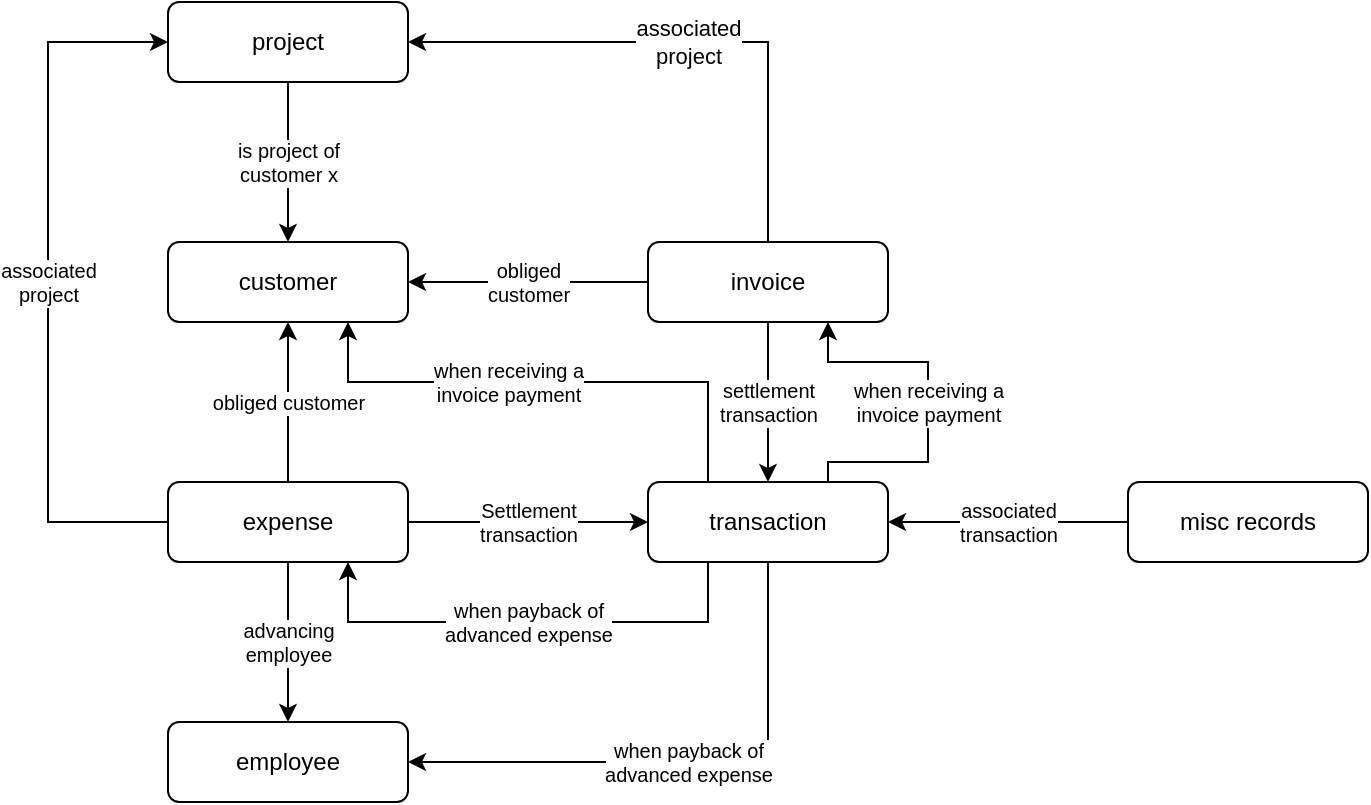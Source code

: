 <mxfile version="13.4.5" type="device"><diagram id="fVhIbHczonPNfSAtuW1T" name="Page-1"><mxGraphModel dx="552" dy="238" grid="1" gridSize="10" guides="1" tooltips="1" connect="1" arrows="1" fold="1" page="1" pageScale="1" pageWidth="1169" pageHeight="827" math="0" shadow="0"><root><mxCell id="0"/><mxCell id="1" parent="0"/><mxCell id="J_HfMwtdj5-wR_h43fPX-2" value="customer" style="rounded=1;whiteSpace=wrap;html=1;fillColor=none;glass=0;sketch=0;fontSize=12;arcSize=14;" parent="1" vertex="1"><mxGeometry x="440" y="200" width="120" height="40" as="geometry"/></mxCell><mxCell id="J_HfMwtdj5-wR_h43fPX-17" value="&lt;div&gt;is project of&lt;/div&gt;&lt;div&gt;customer x&lt;/div&gt;" style="edgeStyle=orthogonalEdgeStyle;rounded=0;orthogonalLoop=1;jettySize=auto;html=1;entryX=0.5;entryY=0;entryDx=0;entryDy=0;endArrow=classic;endFill=1;fontSize=10;" parent="1" source="J_HfMwtdj5-wR_h43fPX-16" target="J_HfMwtdj5-wR_h43fPX-2" edge="1"><mxGeometry relative="1" as="geometry"><Array as="points"><mxPoint x="500" y="150"/><mxPoint x="500" y="150"/></Array></mxGeometry></mxCell><mxCell id="J_HfMwtdj5-wR_h43fPX-16" value="project" style="rounded=1;whiteSpace=wrap;html=1;fillColor=none;glass=0;sketch=0;fontSize=12;arcSize=14;" parent="1" vertex="1"><mxGeometry x="440" y="80" width="120" height="40" as="geometry"/></mxCell><mxCell id="J_HfMwtdj5-wR_h43fPX-19" value="obliged customer" style="edgeStyle=orthogonalEdgeStyle;rounded=0;orthogonalLoop=1;jettySize=auto;html=1;exitX=0.5;exitY=0;exitDx=0;exitDy=0;entryX=0.5;entryY=1;entryDx=0;entryDy=0;endArrow=classic;endFill=1;fontSize=10;" parent="1" source="J_HfMwtdj5-wR_h43fPX-18" target="J_HfMwtdj5-wR_h43fPX-2" edge="1"><mxGeometry relative="1" as="geometry"/></mxCell><mxCell id="J_HfMwtdj5-wR_h43fPX-20" value="&lt;div&gt;associated&lt;/div&gt;&lt;div&gt;project&lt;br&gt;&lt;/div&gt;" style="edgeStyle=orthogonalEdgeStyle;rounded=0;orthogonalLoop=1;jettySize=auto;html=1;exitX=0;exitY=0.5;exitDx=0;exitDy=0;entryX=0;entryY=0.5;entryDx=0;entryDy=0;endArrow=classic;endFill=1;fontSize=10;" parent="1" source="J_HfMwtdj5-wR_h43fPX-18" target="J_HfMwtdj5-wR_h43fPX-16" edge="1"><mxGeometry relative="1" as="geometry"><Array as="points"><mxPoint x="380" y="340"/><mxPoint x="380" y="100"/></Array></mxGeometry></mxCell><mxCell id="J_HfMwtdj5-wR_h43fPX-22" value="&lt;div&gt;Settlement&lt;/div&gt;&lt;div&gt;transaction&lt;br&gt;&lt;/div&gt;" style="edgeStyle=orthogonalEdgeStyle;rounded=0;orthogonalLoop=1;jettySize=auto;html=1;exitX=1;exitY=0.5;exitDx=0;exitDy=0;endArrow=classic;endFill=1;fontSize=10;" parent="1" source="J_HfMwtdj5-wR_h43fPX-18" target="J_HfMwtdj5-wR_h43fPX-21" edge="1"><mxGeometry relative="1" as="geometry"/></mxCell><mxCell id="J_HfMwtdj5-wR_h43fPX-25" value="&lt;div&gt;advancing&lt;/div&gt;&lt;div&gt;employee&lt;br&gt;&lt;/div&gt;" style="edgeStyle=orthogonalEdgeStyle;rounded=0;orthogonalLoop=1;jettySize=auto;html=1;exitX=0.5;exitY=1;exitDx=0;exitDy=0;entryX=0.5;entryY=0;entryDx=0;entryDy=0;endArrow=classic;endFill=1;fontSize=10;" parent="1" source="J_HfMwtdj5-wR_h43fPX-18" target="J_HfMwtdj5-wR_h43fPX-23" edge="1"><mxGeometry relative="1" as="geometry"/></mxCell><mxCell id="J_HfMwtdj5-wR_h43fPX-18" value="expense" style="rounded=1;whiteSpace=wrap;html=1;fillColor=none;glass=0;sketch=0;fontSize=12;arcSize=14;" parent="1" vertex="1"><mxGeometry x="440" y="320" width="120" height="40" as="geometry"/></mxCell><mxCell id="J_HfMwtdj5-wR_h43fPX-31" value="&lt;div&gt;when receiving a&lt;/div&gt;&lt;div&gt;invoice payment&lt;br&gt;&lt;/div&gt;" style="edgeStyle=orthogonalEdgeStyle;rounded=0;orthogonalLoop=1;jettySize=auto;html=1;exitX=0.25;exitY=0;exitDx=0;exitDy=0;entryX=0.75;entryY=1;entryDx=0;entryDy=0;endArrow=classic;endFill=1;fontSize=10;" parent="1" source="J_HfMwtdj5-wR_h43fPX-21" target="J_HfMwtdj5-wR_h43fPX-2" edge="1"><mxGeometry x="0.154" relative="1" as="geometry"><Array as="points"><mxPoint x="710" y="270"/><mxPoint x="530" y="270"/></Array><mxPoint as="offset"/></mxGeometry></mxCell><mxCell id="J_HfMwtdj5-wR_h43fPX-32" value="&lt;div&gt;when payback of&lt;/div&gt;&lt;div&gt;advanced expense&lt;br&gt;&lt;/div&gt;" style="edgeStyle=orthogonalEdgeStyle;rounded=0;orthogonalLoop=1;jettySize=auto;html=1;exitX=0.5;exitY=1;exitDx=0;exitDy=0;entryX=1;entryY=0.5;entryDx=0;entryDy=0;endArrow=classic;endFill=1;fontSize=10;" parent="1" source="J_HfMwtdj5-wR_h43fPX-21" target="J_HfMwtdj5-wR_h43fPX-23" edge="1"><mxGeometry relative="1" as="geometry"/></mxCell><mxCell id="J_HfMwtdj5-wR_h43fPX-33" value="&lt;div&gt;when payback of&lt;/div&gt;&lt;div&gt;advanced expense&lt;br&gt;&lt;/div&gt;" style="edgeStyle=orthogonalEdgeStyle;rounded=0;orthogonalLoop=1;jettySize=auto;html=1;exitX=0.25;exitY=1;exitDx=0;exitDy=0;entryX=0.75;entryY=1;entryDx=0;entryDy=0;endArrow=classic;endFill=1;fontSize=10;" parent="1" source="J_HfMwtdj5-wR_h43fPX-21" target="J_HfMwtdj5-wR_h43fPX-18" edge="1"><mxGeometry relative="1" as="geometry"><Array as="points"><mxPoint x="710" y="390"/><mxPoint x="530" y="390"/></Array></mxGeometry></mxCell><mxCell id="J_HfMwtdj5-wR_h43fPX-34" value="&lt;div&gt;when receiving a&lt;br&gt;&lt;/div&gt;&lt;div&gt;invoice payment&lt;br&gt;&lt;/div&gt;" style="edgeStyle=orthogonalEdgeStyle;rounded=0;orthogonalLoop=1;jettySize=auto;html=1;exitX=0.75;exitY=0;exitDx=0;exitDy=0;entryX=0.75;entryY=1;entryDx=0;entryDy=0;endArrow=classic;endFill=1;fontSize=10;" parent="1" source="J_HfMwtdj5-wR_h43fPX-21" target="J_HfMwtdj5-wR_h43fPX-26" edge="1"><mxGeometry relative="1" as="geometry"><Array as="points"><mxPoint x="770" y="310"/><mxPoint x="820" y="310"/><mxPoint x="820" y="260"/><mxPoint x="770" y="260"/></Array></mxGeometry></mxCell><mxCell id="J_HfMwtdj5-wR_h43fPX-21" value="transaction" style="rounded=1;whiteSpace=wrap;html=1;fillColor=none;glass=0;sketch=0;fontSize=12;arcSize=14;" parent="1" vertex="1"><mxGeometry x="680" y="320" width="120" height="40" as="geometry"/></mxCell><mxCell id="J_HfMwtdj5-wR_h43fPX-23" value="employee" style="rounded=1;whiteSpace=wrap;html=1;fillColor=none;glass=0;sketch=0;fontSize=12;arcSize=14;" parent="1" vertex="1"><mxGeometry x="440" y="440" width="120" height="40" as="geometry"/></mxCell><mxCell id="J_HfMwtdj5-wR_h43fPX-27" value="&lt;div&gt;obliged&lt;/div&gt;&lt;div&gt;customer&lt;br&gt;&lt;/div&gt;" style="edgeStyle=orthogonalEdgeStyle;rounded=0;orthogonalLoop=1;jettySize=auto;html=1;exitX=0;exitY=0.5;exitDx=0;exitDy=0;entryX=1;entryY=0.5;entryDx=0;entryDy=0;endArrow=classic;endFill=1;fontSize=10;" parent="1" source="J_HfMwtdj5-wR_h43fPX-26" target="J_HfMwtdj5-wR_h43fPX-2" edge="1"><mxGeometry relative="1" as="geometry"/></mxCell><mxCell id="J_HfMwtdj5-wR_h43fPX-28" value="&lt;div&gt;settlement&lt;/div&gt;&lt;div&gt;transaction&lt;br&gt;&lt;/div&gt;" style="edgeStyle=orthogonalEdgeStyle;rounded=0;orthogonalLoop=1;jettySize=auto;html=1;exitX=0.5;exitY=1;exitDx=0;exitDy=0;entryX=0.5;entryY=0;entryDx=0;entryDy=0;endArrow=classic;endFill=1;fontSize=10;" parent="1" source="J_HfMwtdj5-wR_h43fPX-26" target="J_HfMwtdj5-wR_h43fPX-21" edge="1"><mxGeometry relative="1" as="geometry"/></mxCell><mxCell id="o-9HkdghuMAI9qZNM3Sq-1" value="&lt;div&gt;associated&lt;/div&gt;&lt;div&gt;project&lt;br&gt;&lt;/div&gt;" style="edgeStyle=orthogonalEdgeStyle;rounded=0;orthogonalLoop=1;jettySize=auto;html=1;exitX=0.5;exitY=0;exitDx=0;exitDy=0;entryX=1;entryY=0.5;entryDx=0;entryDy=0;" edge="1" parent="1" source="J_HfMwtdj5-wR_h43fPX-26" target="J_HfMwtdj5-wR_h43fPX-16"><mxGeometry relative="1" as="geometry"/></mxCell><mxCell id="J_HfMwtdj5-wR_h43fPX-26" value="invoice" style="rounded=1;whiteSpace=wrap;html=1;fillColor=none;glass=0;sketch=0;fontSize=12;arcSize=14;" parent="1" vertex="1"><mxGeometry x="680" y="200" width="120" height="40" as="geometry"/></mxCell><mxCell id="J_HfMwtdj5-wR_h43fPX-30" value="&lt;div&gt;associated&lt;/div&gt;&lt;div&gt;transaction&lt;br&gt;&lt;/div&gt;" style="edgeStyle=orthogonalEdgeStyle;rounded=0;orthogonalLoop=1;jettySize=auto;html=1;exitX=0;exitY=0.5;exitDx=0;exitDy=0;entryX=1;entryY=0.5;entryDx=0;entryDy=0;endArrow=classic;endFill=1;fontSize=10;" parent="1" source="J_HfMwtdj5-wR_h43fPX-29" target="J_HfMwtdj5-wR_h43fPX-21" edge="1"><mxGeometry relative="1" as="geometry"/></mxCell><mxCell id="J_HfMwtdj5-wR_h43fPX-29" value="misc records" style="rounded=1;whiteSpace=wrap;html=1;fillColor=none;glass=0;sketch=0;fontSize=12;arcSize=14;" parent="1" vertex="1"><mxGeometry x="920" y="320" width="120" height="40" as="geometry"/></mxCell></root></mxGraphModel></diagram></mxfile>
